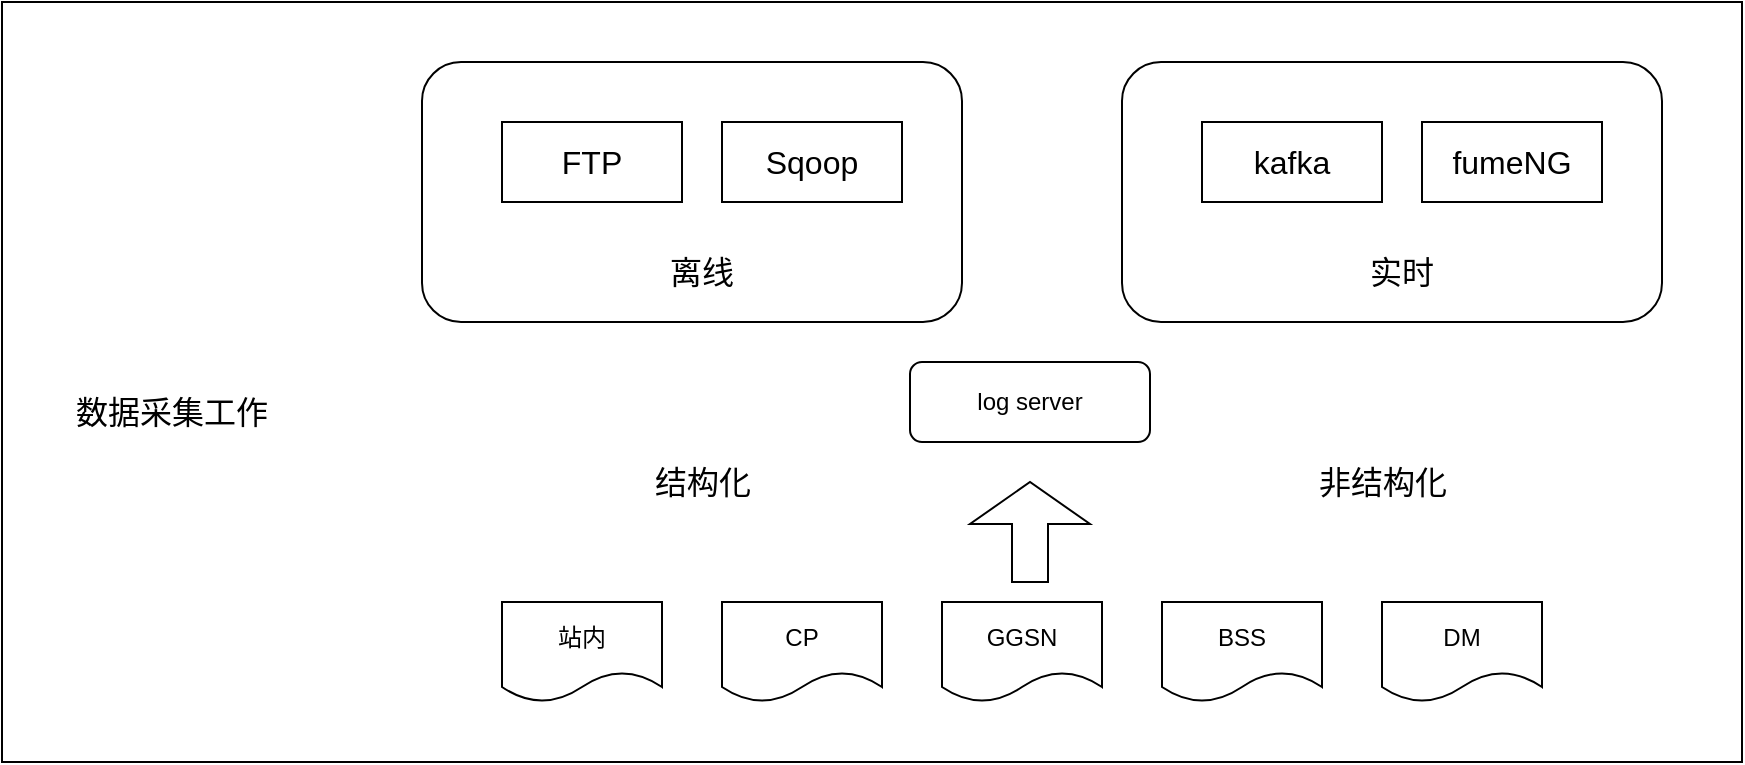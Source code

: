 <mxfile version="17.1.1" type="github">
  <diagram id="KqEYVPdsWdsclp5MRj3k" name="第 1 页">
    <mxGraphModel dx="2189" dy="769" grid="1" gridSize="10" guides="1" tooltips="1" connect="1" arrows="1" fold="1" page="1" pageScale="1" pageWidth="827" pageHeight="1169" math="0" shadow="0">
      <root>
        <mxCell id="0" />
        <mxCell id="1" parent="0" />
        <mxCell id="GEF4EvdqMnj1jgNO7Rqi-24" value="" style="rounded=0;whiteSpace=wrap;html=1;fontSize=16;" vertex="1" parent="1">
          <mxGeometry x="-160" y="620" width="870" height="380" as="geometry" />
        </mxCell>
        <mxCell id="GEF4EvdqMnj1jgNO7Rqi-3" value="&lt;font style=&quot;vertical-align: inherit&quot;&gt;&lt;font style=&quot;vertical-align: inherit&quot;&gt;&lt;font style=&quot;vertical-align: inherit&quot;&gt;&lt;font style=&quot;vertical-align: inherit&quot;&gt;站内&lt;/font&gt;&lt;/font&gt;&lt;/font&gt;&lt;/font&gt;" style="shape=document;whiteSpace=wrap;html=1;boundedLbl=1;" vertex="1" parent="1">
          <mxGeometry x="90" y="920" width="80" height="50" as="geometry" />
        </mxCell>
        <mxCell id="GEF4EvdqMnj1jgNO7Rqi-4" value="&lt;font style=&quot;vertical-align: inherit&quot;&gt;&lt;font style=&quot;vertical-align: inherit&quot;&gt;&lt;font style=&quot;vertical-align: inherit&quot;&gt;&lt;font style=&quot;vertical-align: inherit&quot;&gt;&lt;font style=&quot;vertical-align: inherit&quot;&gt;&lt;font style=&quot;vertical-align: inherit&quot;&gt;CP&lt;/font&gt;&lt;/font&gt;&lt;/font&gt;&lt;/font&gt;&lt;/font&gt;&lt;/font&gt;" style="shape=document;whiteSpace=wrap;html=1;boundedLbl=1;" vertex="1" parent="1">
          <mxGeometry x="200" y="920" width="80" height="50" as="geometry" />
        </mxCell>
        <mxCell id="GEF4EvdqMnj1jgNO7Rqi-5" value="&lt;font style=&quot;vertical-align: inherit&quot;&gt;&lt;font style=&quot;vertical-align: inherit&quot;&gt;GGSN&lt;/font&gt;&lt;/font&gt;" style="shape=document;whiteSpace=wrap;html=1;boundedLbl=1;" vertex="1" parent="1">
          <mxGeometry x="310" y="920" width="80" height="50" as="geometry" />
        </mxCell>
        <mxCell id="GEF4EvdqMnj1jgNO7Rqi-6" value="&lt;font style=&quot;vertical-align: inherit&quot;&gt;&lt;font style=&quot;vertical-align: inherit&quot;&gt;&lt;font style=&quot;vertical-align: inherit&quot;&gt;&lt;font style=&quot;vertical-align: inherit&quot;&gt;BSS&lt;/font&gt;&lt;/font&gt;&lt;/font&gt;&lt;/font&gt;" style="shape=document;whiteSpace=wrap;html=1;boundedLbl=1;" vertex="1" parent="1">
          <mxGeometry x="420" y="920" width="80" height="50" as="geometry" />
        </mxCell>
        <mxCell id="GEF4EvdqMnj1jgNO7Rqi-7" value="&lt;font style=&quot;vertical-align: inherit&quot;&gt;&lt;font style=&quot;vertical-align: inherit&quot;&gt;&lt;font style=&quot;vertical-align: inherit&quot;&gt;&lt;font style=&quot;vertical-align: inherit&quot;&gt;&lt;font style=&quot;vertical-align: inherit&quot;&gt;&lt;font style=&quot;vertical-align: inherit&quot;&gt;DM&lt;/font&gt;&lt;/font&gt;&lt;/font&gt;&lt;/font&gt;&lt;/font&gt;&lt;/font&gt;" style="shape=document;whiteSpace=wrap;html=1;boundedLbl=1;" vertex="1" parent="1">
          <mxGeometry x="530" y="920" width="80" height="50" as="geometry" />
        </mxCell>
        <mxCell id="GEF4EvdqMnj1jgNO7Rqi-8" value="log server" style="rounded=1;whiteSpace=wrap;html=1;" vertex="1" parent="1">
          <mxGeometry x="294" y="800" width="120" height="40" as="geometry" />
        </mxCell>
        <mxCell id="GEF4EvdqMnj1jgNO7Rqi-9" value="" style="shape=singleArrow;direction=north;whiteSpace=wrap;html=1;arrowWidth=0.3;arrowSize=0.42;" vertex="1" parent="1">
          <mxGeometry x="324" y="860" width="60" height="50" as="geometry" />
        </mxCell>
        <mxCell id="GEF4EvdqMnj1jgNO7Rqi-10" value="结构化" style="text;html=1;align=center;verticalAlign=middle;resizable=0;points=[];autosize=1;strokeColor=none;fillColor=none;fontSize=16;" vertex="1" parent="1">
          <mxGeometry x="160" y="850" width="60" height="20" as="geometry" />
        </mxCell>
        <mxCell id="GEF4EvdqMnj1jgNO7Rqi-11" value="非结构化" style="text;html=1;align=center;verticalAlign=middle;resizable=0;points=[];autosize=1;strokeColor=none;fillColor=none;fontSize=16;" vertex="1" parent="1">
          <mxGeometry x="490" y="850" width="80" height="20" as="geometry" />
        </mxCell>
        <mxCell id="GEF4EvdqMnj1jgNO7Rqi-16" value="" style="group" vertex="1" connectable="0" parent="1">
          <mxGeometry x="50" y="650" width="270" height="130" as="geometry" />
        </mxCell>
        <mxCell id="GEF4EvdqMnj1jgNO7Rqi-15" value="" style="rounded=1;whiteSpace=wrap;html=1;fontSize=16;" vertex="1" parent="GEF4EvdqMnj1jgNO7Rqi-16">
          <mxGeometry width="270" height="130" as="geometry" />
        </mxCell>
        <mxCell id="GEF4EvdqMnj1jgNO7Rqi-12" value="FTP" style="rounded=0;whiteSpace=wrap;html=1;fontSize=16;" vertex="1" parent="GEF4EvdqMnj1jgNO7Rqi-16">
          <mxGeometry x="40" y="30" width="90" height="40" as="geometry" />
        </mxCell>
        <mxCell id="GEF4EvdqMnj1jgNO7Rqi-13" value="Sqoop" style="rounded=0;whiteSpace=wrap;html=1;fontSize=16;" vertex="1" parent="GEF4EvdqMnj1jgNO7Rqi-16">
          <mxGeometry x="150" y="30" width="90" height="40" as="geometry" />
        </mxCell>
        <mxCell id="GEF4EvdqMnj1jgNO7Rqi-14" value="离线" style="text;html=1;strokeColor=none;fillColor=none;align=center;verticalAlign=middle;whiteSpace=wrap;rounded=0;fontSize=16;" vertex="1" parent="GEF4EvdqMnj1jgNO7Rqi-16">
          <mxGeometry x="110" y="90" width="60" height="30" as="geometry" />
        </mxCell>
        <mxCell id="GEF4EvdqMnj1jgNO7Rqi-17" value="" style="group" vertex="1" connectable="0" parent="1">
          <mxGeometry x="400" y="650" width="271" height="130" as="geometry" />
        </mxCell>
        <mxCell id="GEF4EvdqMnj1jgNO7Rqi-18" value="" style="rounded=1;whiteSpace=wrap;html=1;fontSize=16;" vertex="1" parent="GEF4EvdqMnj1jgNO7Rqi-17">
          <mxGeometry width="270" height="130" as="geometry" />
        </mxCell>
        <mxCell id="GEF4EvdqMnj1jgNO7Rqi-19" value="kafka" style="rounded=0;whiteSpace=wrap;html=1;fontSize=16;" vertex="1" parent="GEF4EvdqMnj1jgNO7Rqi-17">
          <mxGeometry x="40" y="30" width="90" height="40" as="geometry" />
        </mxCell>
        <mxCell id="GEF4EvdqMnj1jgNO7Rqi-20" value="fumeNG" style="rounded=0;whiteSpace=wrap;html=1;fontSize=16;" vertex="1" parent="GEF4EvdqMnj1jgNO7Rqi-17">
          <mxGeometry x="150" y="30" width="90" height="40" as="geometry" />
        </mxCell>
        <mxCell id="GEF4EvdqMnj1jgNO7Rqi-21" value="实时" style="text;html=1;strokeColor=none;fillColor=none;align=center;verticalAlign=middle;whiteSpace=wrap;rounded=0;fontSize=16;" vertex="1" parent="GEF4EvdqMnj1jgNO7Rqi-17">
          <mxGeometry x="110" y="90" width="60" height="30" as="geometry" />
        </mxCell>
        <mxCell id="GEF4EvdqMnj1jgNO7Rqi-25" value="数据采集工作" style="text;html=1;strokeColor=none;fillColor=none;align=center;verticalAlign=middle;whiteSpace=wrap;rounded=0;fontSize=16;" vertex="1" parent="1">
          <mxGeometry x="-140" y="810" width="130" height="30" as="geometry" />
        </mxCell>
      </root>
    </mxGraphModel>
  </diagram>
</mxfile>
